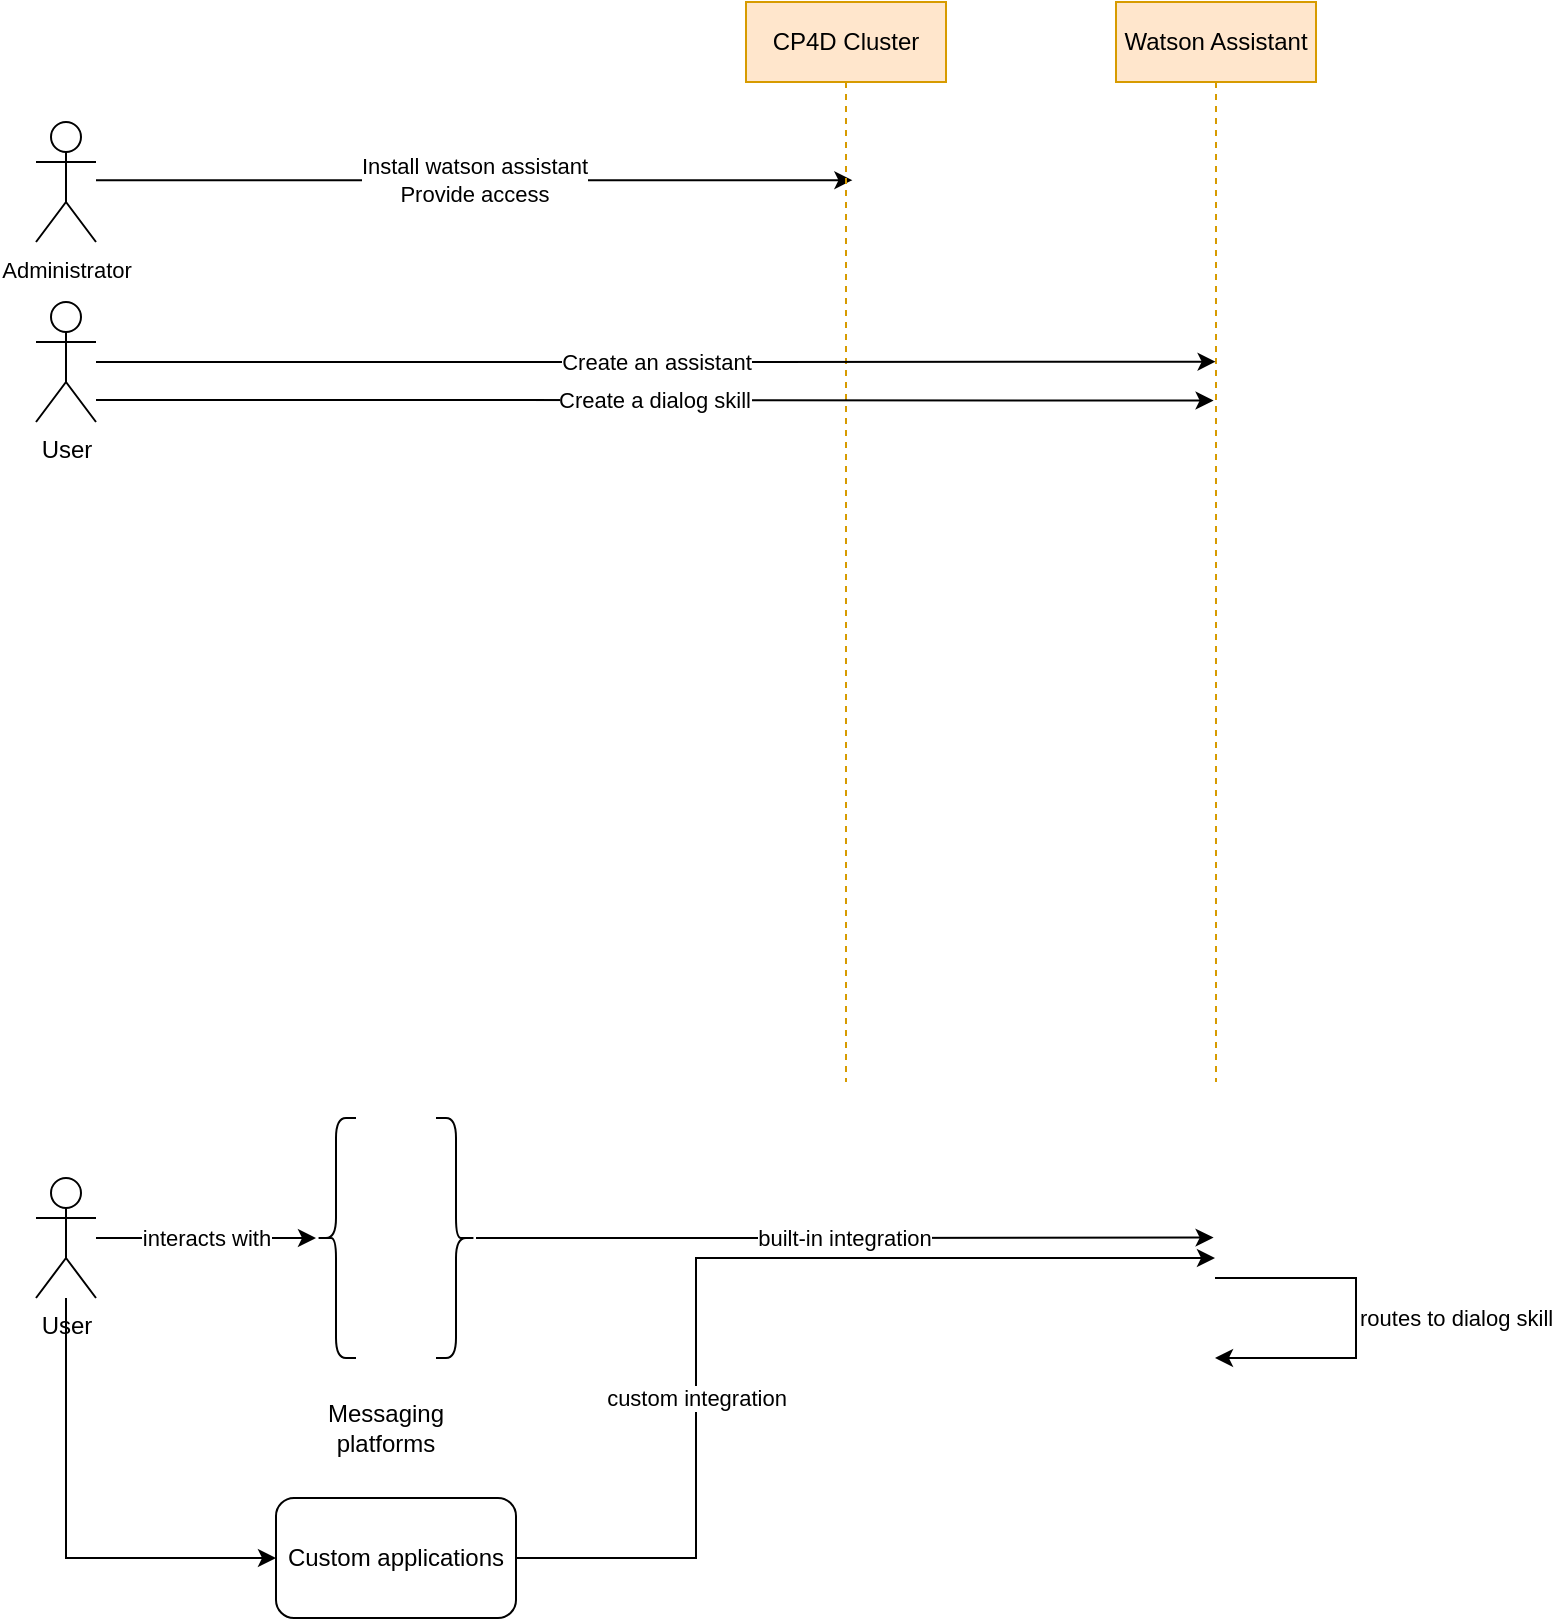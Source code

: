 <mxfile version="13.4.4" type="github">
  <diagram id="IWebMUMvC5ChVIndIaqR" name="Page-1">
    <mxGraphModel dx="691" dy="358" grid="1" gridSize="10" guides="1" tooltips="1" connect="1" arrows="1" fold="1" page="1" pageScale="1" pageWidth="850" pageHeight="1100" math="0" shadow="0">
      <root>
        <mxCell id="0" />
        <mxCell id="1" parent="0" />
        <mxCell id="xeU47IazUPWk-IXKemjb-5" value="Install watson assistant&lt;br&gt;Provide access" style="edgeStyle=orthogonalEdgeStyle;rounded=0;orthogonalLoop=1;jettySize=auto;html=1;entryX=0.532;entryY=0.165;entryDx=0;entryDy=0;entryPerimeter=0;" edge="1" parent="1" source="xeU47IazUPWk-IXKemjb-1" target="xeU47IazUPWk-IXKemjb-3">
          <mxGeometry relative="1" as="geometry">
            <Array as="points">
              <mxPoint x="232" y="130" />
            </Array>
          </mxGeometry>
        </mxCell>
        <mxCell id="xeU47IazUPWk-IXKemjb-1" value="&lt;font style=&quot;font-size: 11px&quot;&gt;Administrator&lt;/font&gt;" style="shape=umlActor;verticalLabelPosition=bottom;verticalAlign=top;html=1;outlineConnect=0;" vertex="1" parent="1">
          <mxGeometry x="20" y="100" width="30" height="60" as="geometry" />
        </mxCell>
        <mxCell id="xeU47IazUPWk-IXKemjb-3" value="CP4D Cluster" style="shape=umlLifeline;perimeter=lifelinePerimeter;whiteSpace=wrap;html=1;container=1;collapsible=0;recursiveResize=0;outlineConnect=0;fillColor=#ffe6cc;strokeColor=#d79b00;" vertex="1" parent="1">
          <mxGeometry x="375" y="40" width="100" height="540" as="geometry" />
        </mxCell>
        <mxCell id="xeU47IazUPWk-IXKemjb-4" value="Watson Assistant" style="shape=umlLifeline;perimeter=lifelinePerimeter;whiteSpace=wrap;html=1;container=1;collapsible=0;recursiveResize=0;outlineConnect=0;fillColor=#ffe6cc;strokeColor=#d79b00;" vertex="1" parent="1">
          <mxGeometry x="560" y="40" width="100" height="540" as="geometry" />
        </mxCell>
        <mxCell id="xeU47IazUPWk-IXKemjb-13" value="interacts with" style="edgeStyle=orthogonalEdgeStyle;rounded=0;orthogonalLoop=1;jettySize=auto;html=1;" edge="1" parent="1" source="xeU47IazUPWk-IXKemjb-6" target="xeU47IazUPWk-IXKemjb-10">
          <mxGeometry relative="1" as="geometry" />
        </mxCell>
        <mxCell id="xeU47IazUPWk-IXKemjb-17" style="edgeStyle=orthogonalEdgeStyle;rounded=0;orthogonalLoop=1;jettySize=auto;html=1;entryX=0;entryY=0.5;entryDx=0;entryDy=0;" edge="1" parent="1" source="xeU47IazUPWk-IXKemjb-6" target="xeU47IazUPWk-IXKemjb-16">
          <mxGeometry relative="1" as="geometry">
            <Array as="points">
              <mxPoint x="35" y="818" />
            </Array>
          </mxGeometry>
        </mxCell>
        <mxCell id="xeU47IazUPWk-IXKemjb-6" value="User" style="shape=umlActor;verticalLabelPosition=bottom;verticalAlign=top;html=1;outlineConnect=0;" vertex="1" parent="1">
          <mxGeometry x="20" y="628" width="30" height="60" as="geometry" />
        </mxCell>
        <mxCell id="xeU47IazUPWk-IXKemjb-7" value="" style="shape=image;html=1;verticalAlign=top;verticalLabelPosition=bottom;labelBackgroundColor=#ffffff;imageAspect=0;aspect=fixed;image=https://cdn3.iconfinder.com/data/icons/social-network-30/512/social-08-128.png" vertex="1" parent="1">
          <mxGeometry x="190" y="618" width="20" height="20" as="geometry" />
        </mxCell>
        <mxCell id="xeU47IazUPWk-IXKemjb-9" value="" style="shape=image;html=1;verticalAlign=top;verticalLabelPosition=bottom;labelBackgroundColor=#ffffff;imageAspect=0;aspect=fixed;image=https://cdn3.iconfinder.com/data/icons/social-network-30/512/social-04-128.png" vertex="1" parent="1">
          <mxGeometry x="180" y="658" width="30" height="30" as="geometry" />
        </mxCell>
        <mxCell id="xeU47IazUPWk-IXKemjb-10" value="" style="shape=curlyBracket;whiteSpace=wrap;html=1;rounded=1;" vertex="1" parent="1">
          <mxGeometry x="160" y="598" width="20" height="120" as="geometry" />
        </mxCell>
        <mxCell id="xeU47IazUPWk-IXKemjb-11" value="Messaging platforms" style="text;html=1;strokeColor=none;fillColor=none;align=center;verticalAlign=middle;whiteSpace=wrap;rounded=0;" vertex="1" parent="1">
          <mxGeometry x="160" y="738" width="70" height="30" as="geometry" />
        </mxCell>
        <mxCell id="xeU47IazUPWk-IXKemjb-15" value="built-in integration" style="edgeStyle=orthogonalEdgeStyle;rounded=0;orthogonalLoop=1;jettySize=auto;html=1;entryX=0.488;entryY=0.37;entryDx=0;entryDy=0;entryPerimeter=0;" edge="1" parent="1" source="xeU47IazUPWk-IXKemjb-14">
          <mxGeometry relative="1" as="geometry">
            <mxPoint x="608.8" y="657.8" as="targetPoint" />
          </mxGeometry>
        </mxCell>
        <mxCell id="xeU47IazUPWk-IXKemjb-14" value="" style="shape=curlyBracket;whiteSpace=wrap;html=1;rounded=1;direction=west;" vertex="1" parent="1">
          <mxGeometry x="220" y="598" width="20" height="120" as="geometry" />
        </mxCell>
        <mxCell id="xeU47IazUPWk-IXKemjb-18" value="custom integration" style="edgeStyle=orthogonalEdgeStyle;rounded=0;orthogonalLoop=1;jettySize=auto;html=1;" edge="1" parent="1" source="xeU47IazUPWk-IXKemjb-16">
          <mxGeometry x="-0.319" relative="1" as="geometry">
            <mxPoint x="609.5" y="668" as="targetPoint" />
            <Array as="points">
              <mxPoint x="350" y="818" />
              <mxPoint x="350" y="668" />
            </Array>
            <mxPoint as="offset" />
          </mxGeometry>
        </mxCell>
        <mxCell id="xeU47IazUPWk-IXKemjb-16" value="Custom applications" style="rounded=1;whiteSpace=wrap;html=1;" vertex="1" parent="1">
          <mxGeometry x="140" y="788" width="120" height="60" as="geometry" />
        </mxCell>
        <mxCell id="xeU47IazUPWk-IXKemjb-19" value="routes to dialog skill" style="edgeStyle=orthogonalEdgeStyle;rounded=0;orthogonalLoop=1;jettySize=auto;html=1;align=left;" edge="1" parent="1">
          <mxGeometry relative="1" as="geometry">
            <mxPoint x="609.5" y="678" as="sourcePoint" />
            <mxPoint x="609.5" y="718" as="targetPoint" />
            <Array as="points">
              <mxPoint x="680" y="678" />
              <mxPoint x="650" y="718" />
            </Array>
          </mxGeometry>
        </mxCell>
        <mxCell id="xeU47IazUPWk-IXKemjb-21" value="Create an assistant" style="edgeStyle=orthogonalEdgeStyle;rounded=0;orthogonalLoop=1;jettySize=auto;html=1;entryX=0.498;entryY=0.333;entryDx=0;entryDy=0;entryPerimeter=0;" edge="1" parent="1" source="xeU47IazUPWk-IXKemjb-20" target="xeU47IazUPWk-IXKemjb-4">
          <mxGeometry relative="1" as="geometry" />
        </mxCell>
        <mxCell id="xeU47IazUPWk-IXKemjb-22" value="Create a dialog skill" style="edgeStyle=orthogonalEdgeStyle;rounded=0;orthogonalLoop=1;jettySize=auto;html=1;entryX=0.488;entryY=0.369;entryDx=0;entryDy=0;entryPerimeter=0;" edge="1" parent="1" source="xeU47IazUPWk-IXKemjb-20" target="xeU47IazUPWk-IXKemjb-4">
          <mxGeometry relative="1" as="geometry">
            <Array as="points">
              <mxPoint x="180" y="239" />
              <mxPoint x="180" y="239" />
            </Array>
          </mxGeometry>
        </mxCell>
        <mxCell id="xeU47IazUPWk-IXKemjb-20" value="User" style="shape=umlActor;verticalLabelPosition=bottom;verticalAlign=top;html=1;outlineConnect=0;" vertex="1" parent="1">
          <mxGeometry x="20" y="190" width="30" height="60" as="geometry" />
        </mxCell>
      </root>
    </mxGraphModel>
  </diagram>
</mxfile>
